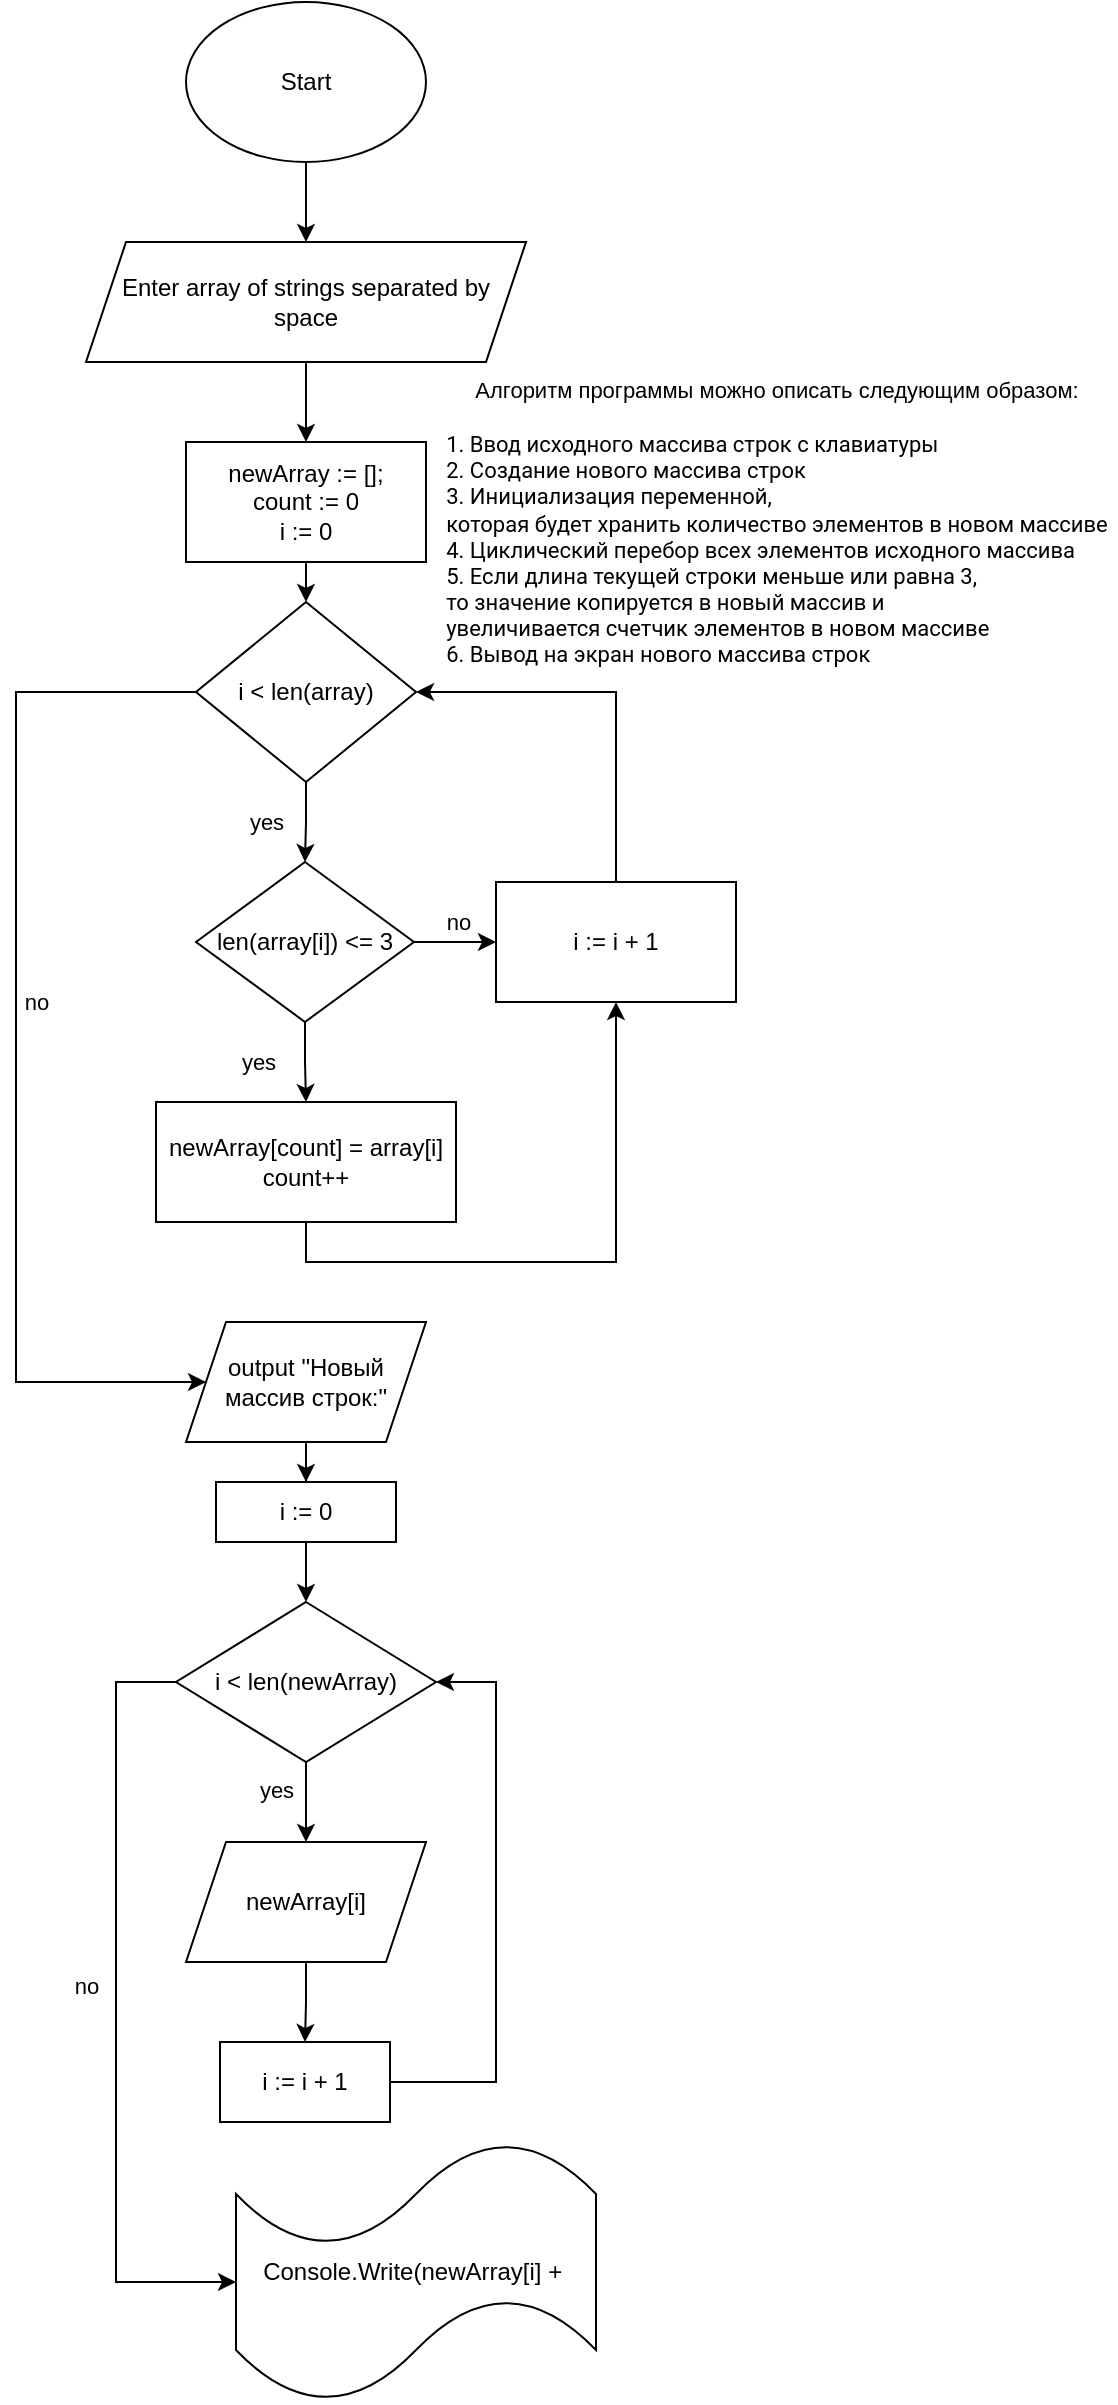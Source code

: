 <mxfile version="21.0.10" type="device"><diagram id="C5RBs43oDa-KdzZeNtuy" name="Page-1"><mxGraphModel dx="1434" dy="764" grid="1" gridSize="10" guides="1" tooltips="1" connect="1" arrows="1" fold="1" page="1" pageScale="1" pageWidth="827" pageHeight="1169" math="0" shadow="0"><root><mxCell id="WIyWlLk6GJQsqaUBKTNV-0"/><mxCell id="WIyWlLk6GJQsqaUBKTNV-1" parent="WIyWlLk6GJQsqaUBKTNV-0"/><mxCell id="Z0ZNZSd6SsoKEPOZQMGc-6" style="edgeStyle=orthogonalEdgeStyle;rounded=0;orthogonalLoop=1;jettySize=auto;html=1;entryX=0.5;entryY=0;entryDx=0;entryDy=0;" parent="WIyWlLk6GJQsqaUBKTNV-1" source="Z0ZNZSd6SsoKEPOZQMGc-0" target="Z0ZNZSd6SsoKEPOZQMGc-5" edge="1"><mxGeometry relative="1" as="geometry"/></mxCell><mxCell id="Z0ZNZSd6SsoKEPOZQMGc-0" value="Enter array of strings separated by space" style="shape=parallelogram;perimeter=parallelogramPerimeter;whiteSpace=wrap;html=1;fixedSize=1;" parent="WIyWlLk6GJQsqaUBKTNV-1" vertex="1"><mxGeometry x="305" y="170" width="220" height="60" as="geometry"/></mxCell><mxCell id="Z0ZNZSd6SsoKEPOZQMGc-4" style="edgeStyle=orthogonalEdgeStyle;rounded=0;orthogonalLoop=1;jettySize=auto;html=1;entryX=0.5;entryY=0;entryDx=0;entryDy=0;" parent="WIyWlLk6GJQsqaUBKTNV-1" source="Z0ZNZSd6SsoKEPOZQMGc-2" target="Z0ZNZSd6SsoKEPOZQMGc-0" edge="1"><mxGeometry relative="1" as="geometry"/></mxCell><mxCell id="Z0ZNZSd6SsoKEPOZQMGc-2" value="Start" style="ellipse;whiteSpace=wrap;html=1;" parent="WIyWlLk6GJQsqaUBKTNV-1" vertex="1"><mxGeometry x="355" y="50" width="120" height="80" as="geometry"/></mxCell><mxCell id="Z0ZNZSd6SsoKEPOZQMGc-8" style="edgeStyle=orthogonalEdgeStyle;rounded=0;orthogonalLoop=1;jettySize=auto;html=1;exitX=0.5;exitY=1;exitDx=0;exitDy=0;entryX=0.5;entryY=0;entryDx=0;entryDy=0;" parent="WIyWlLk6GJQsqaUBKTNV-1" source="Z0ZNZSd6SsoKEPOZQMGc-5" target="Z0ZNZSd6SsoKEPOZQMGc-7" edge="1"><mxGeometry relative="1" as="geometry"/></mxCell><mxCell id="Z0ZNZSd6SsoKEPOZQMGc-5" value="newArray := [];&lt;br&gt;count := 0&lt;br&gt;i := 0" style="rounded=0;whiteSpace=wrap;html=1;" parent="WIyWlLk6GJQsqaUBKTNV-1" vertex="1"><mxGeometry x="355" y="270" width="120" height="60" as="geometry"/></mxCell><mxCell id="Z0ZNZSd6SsoKEPOZQMGc-10" value="" style="edgeStyle=orthogonalEdgeStyle;rounded=0;orthogonalLoop=1;jettySize=auto;html=1;" parent="WIyWlLk6GJQsqaUBKTNV-1" source="Z0ZNZSd6SsoKEPOZQMGc-7" target="Z0ZNZSd6SsoKEPOZQMGc-9" edge="1"><mxGeometry relative="1" as="geometry"/></mxCell><mxCell id="Z0ZNZSd6SsoKEPOZQMGc-12" value="yes" style="edgeLabel;html=1;align=center;verticalAlign=middle;resizable=0;points=[];" parent="Z0ZNZSd6SsoKEPOZQMGc-10" vertex="1" connectable="0"><mxGeometry x="0.2" y="-3" relative="1" as="geometry"><mxPoint x="-17" y="-4" as="offset"/></mxGeometry></mxCell><mxCell id="Z0ZNZSd6SsoKEPOZQMGc-19" style="edgeStyle=orthogonalEdgeStyle;rounded=0;orthogonalLoop=1;jettySize=auto;html=1;exitX=0;exitY=0.5;exitDx=0;exitDy=0;entryX=0;entryY=0.5;entryDx=0;entryDy=0;" parent="WIyWlLk6GJQsqaUBKTNV-1" source="Z0ZNZSd6SsoKEPOZQMGc-7" target="Z0ZNZSd6SsoKEPOZQMGc-18" edge="1"><mxGeometry relative="1" as="geometry"><mxPoint x="280" y="740" as="targetPoint"/><Array as="points"><mxPoint x="270" y="395"/><mxPoint x="270" y="740"/></Array></mxGeometry></mxCell><mxCell id="Z0ZNZSd6SsoKEPOZQMGc-20" value="no" style="edgeLabel;html=1;align=center;verticalAlign=middle;resizable=0;points=[];" parent="Z0ZNZSd6SsoKEPOZQMGc-19" vertex="1" connectable="0"><mxGeometry x="-0.094" relative="1" as="geometry"><mxPoint x="10" y="5" as="offset"/></mxGeometry></mxCell><mxCell id="Z0ZNZSd6SsoKEPOZQMGc-7" value="i &amp;lt; len(array)" style="rhombus;whiteSpace=wrap;html=1;" parent="WIyWlLk6GJQsqaUBKTNV-1" vertex="1"><mxGeometry x="360" y="350" width="110" height="90" as="geometry"/></mxCell><mxCell id="Z0ZNZSd6SsoKEPOZQMGc-14" value="yes" style="edgeStyle=orthogonalEdgeStyle;rounded=0;orthogonalLoop=1;jettySize=auto;html=1;" parent="WIyWlLk6GJQsqaUBKTNV-1" source="Z0ZNZSd6SsoKEPOZQMGc-9" target="Z0ZNZSd6SsoKEPOZQMGc-13" edge="1"><mxGeometry x="-0.012" y="-24" relative="1" as="geometry"><mxPoint x="-24" y="-24" as="offset"/></mxGeometry></mxCell><mxCell id="Z0ZNZSd6SsoKEPOZQMGc-15" style="edgeStyle=orthogonalEdgeStyle;rounded=0;orthogonalLoop=1;jettySize=auto;html=1;entryX=1;entryY=0.5;entryDx=0;entryDy=0;exitX=0.5;exitY=0;exitDx=0;exitDy=0;" parent="WIyWlLk6GJQsqaUBKTNV-1" source="Z0ZNZSd6SsoKEPOZQMGc-37" target="Z0ZNZSd6SsoKEPOZQMGc-7" edge="1"><mxGeometry relative="1" as="geometry"><mxPoint x="460" y="400" as="targetPoint"/><mxPoint x="610" y="420" as="sourcePoint"/><Array as="points"><mxPoint x="570" y="395"/></Array></mxGeometry></mxCell><mxCell id="Z0ZNZSd6SsoKEPOZQMGc-16" value="no" style="edgeLabel;html=1;align=center;verticalAlign=middle;resizable=0;points=[];" parent="Z0ZNZSd6SsoKEPOZQMGc-15" vertex="1" connectable="0"><mxGeometry x="0.022" y="2" relative="1" as="geometry"><mxPoint x="-75" y="113" as="offset"/></mxGeometry></mxCell><mxCell id="Z0ZNZSd6SsoKEPOZQMGc-38" value="" style="edgeStyle=orthogonalEdgeStyle;rounded=0;orthogonalLoop=1;jettySize=auto;html=1;" parent="WIyWlLk6GJQsqaUBKTNV-1" source="Z0ZNZSd6SsoKEPOZQMGc-9" target="Z0ZNZSd6SsoKEPOZQMGc-37" edge="1"><mxGeometry relative="1" as="geometry"/></mxCell><mxCell id="Z0ZNZSd6SsoKEPOZQMGc-9" value="len(array[i]) &amp;lt;= 3" style="rhombus;whiteSpace=wrap;html=1;" parent="WIyWlLk6GJQsqaUBKTNV-1" vertex="1"><mxGeometry x="360" y="480" width="109" height="80" as="geometry"/></mxCell><mxCell id="Z0ZNZSd6SsoKEPOZQMGc-39" style="edgeStyle=orthogonalEdgeStyle;rounded=0;orthogonalLoop=1;jettySize=auto;html=1;entryX=0.5;entryY=1;entryDx=0;entryDy=0;" parent="WIyWlLk6GJQsqaUBKTNV-1" source="Z0ZNZSd6SsoKEPOZQMGc-13" target="Z0ZNZSd6SsoKEPOZQMGc-37" edge="1"><mxGeometry relative="1" as="geometry"><Array as="points"><mxPoint x="415" y="680"/><mxPoint x="570" y="680"/></Array></mxGeometry></mxCell><mxCell id="Z0ZNZSd6SsoKEPOZQMGc-13" value="newArray[count] = array[i]&lt;br&gt;count++" style="rounded=0;whiteSpace=wrap;html=1;" parent="WIyWlLk6GJQsqaUBKTNV-1" vertex="1"><mxGeometry x="340" y="600" width="150" height="60" as="geometry"/></mxCell><mxCell id="Z0ZNZSd6SsoKEPOZQMGc-22" style="edgeStyle=orthogonalEdgeStyle;rounded=0;orthogonalLoop=1;jettySize=auto;html=1;entryX=0.5;entryY=0;entryDx=0;entryDy=0;" parent="WIyWlLk6GJQsqaUBKTNV-1" source="Z0ZNZSd6SsoKEPOZQMGc-18" target="Z0ZNZSd6SsoKEPOZQMGc-21" edge="1"><mxGeometry relative="1" as="geometry"/></mxCell><mxCell id="Z0ZNZSd6SsoKEPOZQMGc-18" value="output &quot;Новый массив строк:&quot;" style="shape=parallelogram;perimeter=parallelogramPerimeter;whiteSpace=wrap;html=1;fixedSize=1;" parent="WIyWlLk6GJQsqaUBKTNV-1" vertex="1"><mxGeometry x="355" y="710" width="120" height="60" as="geometry"/></mxCell><mxCell id="Z0ZNZSd6SsoKEPOZQMGc-24" style="edgeStyle=orthogonalEdgeStyle;rounded=0;orthogonalLoop=1;jettySize=auto;html=1;entryX=0.5;entryY=0;entryDx=0;entryDy=0;" parent="WIyWlLk6GJQsqaUBKTNV-1" source="Z0ZNZSd6SsoKEPOZQMGc-21" target="Z0ZNZSd6SsoKEPOZQMGc-23" edge="1"><mxGeometry relative="1" as="geometry"/></mxCell><mxCell id="Z0ZNZSd6SsoKEPOZQMGc-21" value="i := 0" style="rounded=0;whiteSpace=wrap;html=1;" parent="WIyWlLk6GJQsqaUBKTNV-1" vertex="1"><mxGeometry x="370" y="790" width="90" height="30" as="geometry"/></mxCell><mxCell id="Z0ZNZSd6SsoKEPOZQMGc-27" style="edgeStyle=orthogonalEdgeStyle;rounded=0;orthogonalLoop=1;jettySize=auto;html=1;entryX=0.5;entryY=0;entryDx=0;entryDy=0;" parent="WIyWlLk6GJQsqaUBKTNV-1" source="Z0ZNZSd6SsoKEPOZQMGc-23" target="Z0ZNZSd6SsoKEPOZQMGc-26" edge="1"><mxGeometry relative="1" as="geometry"/></mxCell><mxCell id="Z0ZNZSd6SsoKEPOZQMGc-28" value="yes" style="edgeLabel;html=1;align=center;verticalAlign=middle;resizable=0;points=[];" parent="Z0ZNZSd6SsoKEPOZQMGc-27" vertex="1" connectable="0"><mxGeometry x="-0.3" y="2" relative="1" as="geometry"><mxPoint x="-17" as="offset"/></mxGeometry></mxCell><mxCell id="Z0ZNZSd6SsoKEPOZQMGc-35" style="edgeStyle=orthogonalEdgeStyle;rounded=0;orthogonalLoop=1;jettySize=auto;html=1;entryX=0;entryY=0.5;entryDx=0;entryDy=0;" parent="WIyWlLk6GJQsqaUBKTNV-1" source="Z0ZNZSd6SsoKEPOZQMGc-23" edge="1"><mxGeometry relative="1" as="geometry"><Array as="points"><mxPoint x="320" y="890"/><mxPoint x="320" y="1190"/></Array><mxPoint x="380" y="1190" as="targetPoint"/></mxGeometry></mxCell><mxCell id="Z0ZNZSd6SsoKEPOZQMGc-36" value="no" style="edgeLabel;html=1;align=center;verticalAlign=middle;resizable=0;points=[];" parent="Z0ZNZSd6SsoKEPOZQMGc-35" vertex="1" connectable="0"><mxGeometry x="-0.096" y="-2" relative="1" as="geometry"><mxPoint x="-13" y="5" as="offset"/></mxGeometry></mxCell><mxCell id="Z0ZNZSd6SsoKEPOZQMGc-23" value="i &amp;lt; len(newArray)" style="rhombus;whiteSpace=wrap;html=1;" parent="WIyWlLk6GJQsqaUBKTNV-1" vertex="1"><mxGeometry x="350" y="850" width="130" height="80" as="geometry"/></mxCell><mxCell id="Z0ZNZSd6SsoKEPOZQMGc-30" value="" style="edgeStyle=orthogonalEdgeStyle;rounded=0;orthogonalLoop=1;jettySize=auto;html=1;" parent="WIyWlLk6GJQsqaUBKTNV-1" source="Z0ZNZSd6SsoKEPOZQMGc-26" target="Z0ZNZSd6SsoKEPOZQMGc-29" edge="1"><mxGeometry relative="1" as="geometry"/></mxCell><mxCell id="Z0ZNZSd6SsoKEPOZQMGc-26" value="newArray[i]" style="shape=parallelogram;perimeter=parallelogramPerimeter;whiteSpace=wrap;html=1;fixedSize=1;" parent="WIyWlLk6GJQsqaUBKTNV-1" vertex="1"><mxGeometry x="355" y="970" width="120" height="60" as="geometry"/></mxCell><mxCell id="Z0ZNZSd6SsoKEPOZQMGc-31" style="edgeStyle=orthogonalEdgeStyle;rounded=0;orthogonalLoop=1;jettySize=auto;html=1;entryX=1;entryY=0.5;entryDx=0;entryDy=0;" parent="WIyWlLk6GJQsqaUBKTNV-1" source="Z0ZNZSd6SsoKEPOZQMGc-29" target="Z0ZNZSd6SsoKEPOZQMGc-23" edge="1"><mxGeometry relative="1" as="geometry"><mxPoint x="540" y="890" as="targetPoint"/><Array as="points"><mxPoint x="510" y="1090"/><mxPoint x="510" y="890"/></Array></mxGeometry></mxCell><mxCell id="Z0ZNZSd6SsoKEPOZQMGc-29" value="i := i + 1" style="whiteSpace=wrap;html=1;" parent="WIyWlLk6GJQsqaUBKTNV-1" vertex="1"><mxGeometry x="372" y="1070" width="85" height="40" as="geometry"/></mxCell><mxCell id="Z0ZNZSd6SsoKEPOZQMGc-37" value="i := i + 1" style="whiteSpace=wrap;html=1;" parent="WIyWlLk6GJQsqaUBKTNV-1" vertex="1"><mxGeometry x="510" y="490" width="120" height="60" as="geometry"/></mxCell><mxCell id="dRhxXaPFLQEmo6S15vVk-0" value="Console.Write(newArray[i] +&amp;nbsp;" style="shape=tape;whiteSpace=wrap;html=1;" vertex="1" parent="WIyWlLk6GJQsqaUBKTNV-1"><mxGeometry x="380" y="1120" width="180" height="130" as="geometry"/></mxCell><mxCell id="dRhxXaPFLQEmo6S15vVk-1" value="&lt;font style=&quot;font-size: 11px;&quot;&gt;Алгоритм программы можно описать следующим образом:&lt;br style=&quot;box-sizing: border-box; font-family: Roboto, -apple-system, BlinkMacSystemFont, &amp;quot;Apple Color Emoji&amp;quot;, &amp;quot;Segoe UI&amp;quot;, Oxygen, Ubuntu, Cantarell, &amp;quot;Fira Sans&amp;quot;, &amp;quot;Droid Sans&amp;quot;, &amp;quot;Helvetica Neue&amp;quot;, sans-serif; text-align: start; background-color: rgb(255, 255, 255);&quot;&gt;&lt;/font&gt;&lt;div style=&quot;text-align: justify; font-size: 11px;&quot;&gt;&lt;font style=&quot;font-size: 11px;&quot; face=&quot;Roboto, -apple-system, BlinkMacSystemFont, Apple Color Emoji, Segoe UI, Oxygen, Ubuntu, Cantarell, Fira Sans, Droid Sans, Helvetica Neue, sans-serif&quot;&gt;&lt;br&gt;&lt;/font&gt;&lt;/div&gt;&lt;font style=&quot;font-size: 11px;&quot;&gt;&lt;span style=&quot;font-family: Roboto, -apple-system, BlinkMacSystemFont, &amp;quot;Apple Color Emoji&amp;quot;, &amp;quot;Segoe UI&amp;quot;, Oxygen, Ubuntu, Cantarell, &amp;quot;Fira Sans&amp;quot;, &amp;quot;Droid Sans&amp;quot;, &amp;quot;Helvetica Neue&amp;quot;, sans-serif; background-color: rgb(255, 255, 255);&quot;&gt;&lt;div style=&quot;text-align: justify;&quot;&gt;1. Ввод исходного массива строк с клавиатуры&lt;/div&gt;&lt;/span&gt;&lt;span style=&quot;font-family: Roboto, -apple-system, BlinkMacSystemFont, &amp;quot;Apple Color Emoji&amp;quot;, &amp;quot;Segoe UI&amp;quot;, Oxygen, Ubuntu, Cantarell, &amp;quot;Fira Sans&amp;quot;, &amp;quot;Droid Sans&amp;quot;, &amp;quot;Helvetica Neue&amp;quot;, sans-serif; background-color: rgb(255, 255, 255);&quot;&gt;&lt;div style=&quot;text-align: justify;&quot;&gt;2. Создание нового массива строк&lt;/div&gt;&lt;/span&gt;&lt;span style=&quot;font-family: Roboto, -apple-system, BlinkMacSystemFont, &amp;quot;Apple Color Emoji&amp;quot;, &amp;quot;Segoe UI&amp;quot;, Oxygen, Ubuntu, Cantarell, &amp;quot;Fira Sans&amp;quot;, &amp;quot;Droid Sans&amp;quot;, &amp;quot;Helvetica Neue&amp;quot;, sans-serif; background-color: rgb(255, 255, 255);&quot;&gt;&lt;div style=&quot;text-align: justify;&quot;&gt;3. Инициализация переменной,&lt;/div&gt;&lt;div style=&quot;text-align: justify;&quot;&gt;которая будет хранить количество элементов в новом массиве&lt;/div&gt;&lt;/span&gt;&lt;span style=&quot;font-family: Roboto, -apple-system, BlinkMacSystemFont, &amp;quot;Apple Color Emoji&amp;quot;, &amp;quot;Segoe UI&amp;quot;, Oxygen, Ubuntu, Cantarell, &amp;quot;Fira Sans&amp;quot;, &amp;quot;Droid Sans&amp;quot;, &amp;quot;Helvetica Neue&amp;quot;, sans-serif; background-color: rgb(255, 255, 255);&quot;&gt;&lt;div style=&quot;text-align: justify;&quot;&gt;4. Циклический перебор всех элементов исходного массива&lt;/div&gt;&lt;/span&gt;&lt;span style=&quot;font-family: Roboto, -apple-system, BlinkMacSystemFont, &amp;quot;Apple Color Emoji&amp;quot;, &amp;quot;Segoe UI&amp;quot;, Oxygen, Ubuntu, Cantarell, &amp;quot;Fira Sans&amp;quot;, &amp;quot;Droid Sans&amp;quot;, &amp;quot;Helvetica Neue&amp;quot;, sans-serif; background-color: rgb(255, 255, 255);&quot;&gt;&lt;div style=&quot;text-align: justify;&quot;&gt;5. Если длина текущей строки меньше или равна 3,&amp;nbsp;&lt;/div&gt;&lt;div style=&quot;text-align: justify;&quot;&gt;то значение копируется в новый массив и&amp;nbsp;&lt;/div&gt;&lt;div style=&quot;text-align: justify;&quot;&gt;увеличивается счетчик элементов в новом массиве&lt;/div&gt;&lt;/span&gt;&lt;span style=&quot;font-family: Roboto, -apple-system, BlinkMacSystemFont, &amp;quot;Apple Color Emoji&amp;quot;, &amp;quot;Segoe UI&amp;quot;, Oxygen, Ubuntu, Cantarell, &amp;quot;Fira Sans&amp;quot;, &amp;quot;Droid Sans&amp;quot;, &amp;quot;Helvetica Neue&amp;quot;, sans-serif; background-color: rgb(255, 255, 255);&quot;&gt;&lt;div style=&quot;text-align: justify;&quot;&gt;6. Вывод на экран нового массива строк&lt;/div&gt;&lt;/span&gt;&lt;/font&gt;" style="text;html=1;align=center;verticalAlign=middle;resizable=0;points=[];autosize=1;strokeColor=none;fillColor=none;" vertex="1" parent="WIyWlLk6GJQsqaUBKTNV-1"><mxGeometry x="480" y="230" width="340" height="160" as="geometry"/></mxCell></root></mxGraphModel></diagram></mxfile>